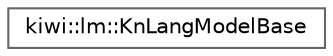 digraph "Graphical Class Hierarchy"
{
 // LATEX_PDF_SIZE
  bgcolor="transparent";
  edge [fontname=Helvetica,fontsize=10,labelfontname=Helvetica,labelfontsize=10];
  node [fontname=Helvetica,fontsize=10,shape=box,height=0.2,width=0.4];
  rankdir="LR";
  Node0 [id="Node000000",label="kiwi::lm::KnLangModelBase",height=0.2,width=0.4,color="grey40", fillcolor="white", style="filled",URL="$classkiwi_1_1lm_1_1KnLangModelBase.html",tooltip=" "];
}
